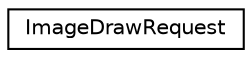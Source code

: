 digraph "Graphical Class Hierarchy"
{
 // LATEX_PDF_SIZE
  edge [fontname="Helvetica",fontsize="10",labelfontname="Helvetica",labelfontsize="10"];
  node [fontname="Helvetica",fontsize="10",shape=record];
  rankdir="LR";
  Node0 [label="ImageDrawRequest",height=0.2,width=0.4,color="black", fillcolor="white", style="filled",URL="$structImageDrawRequest.html",tooltip=" "];
}
